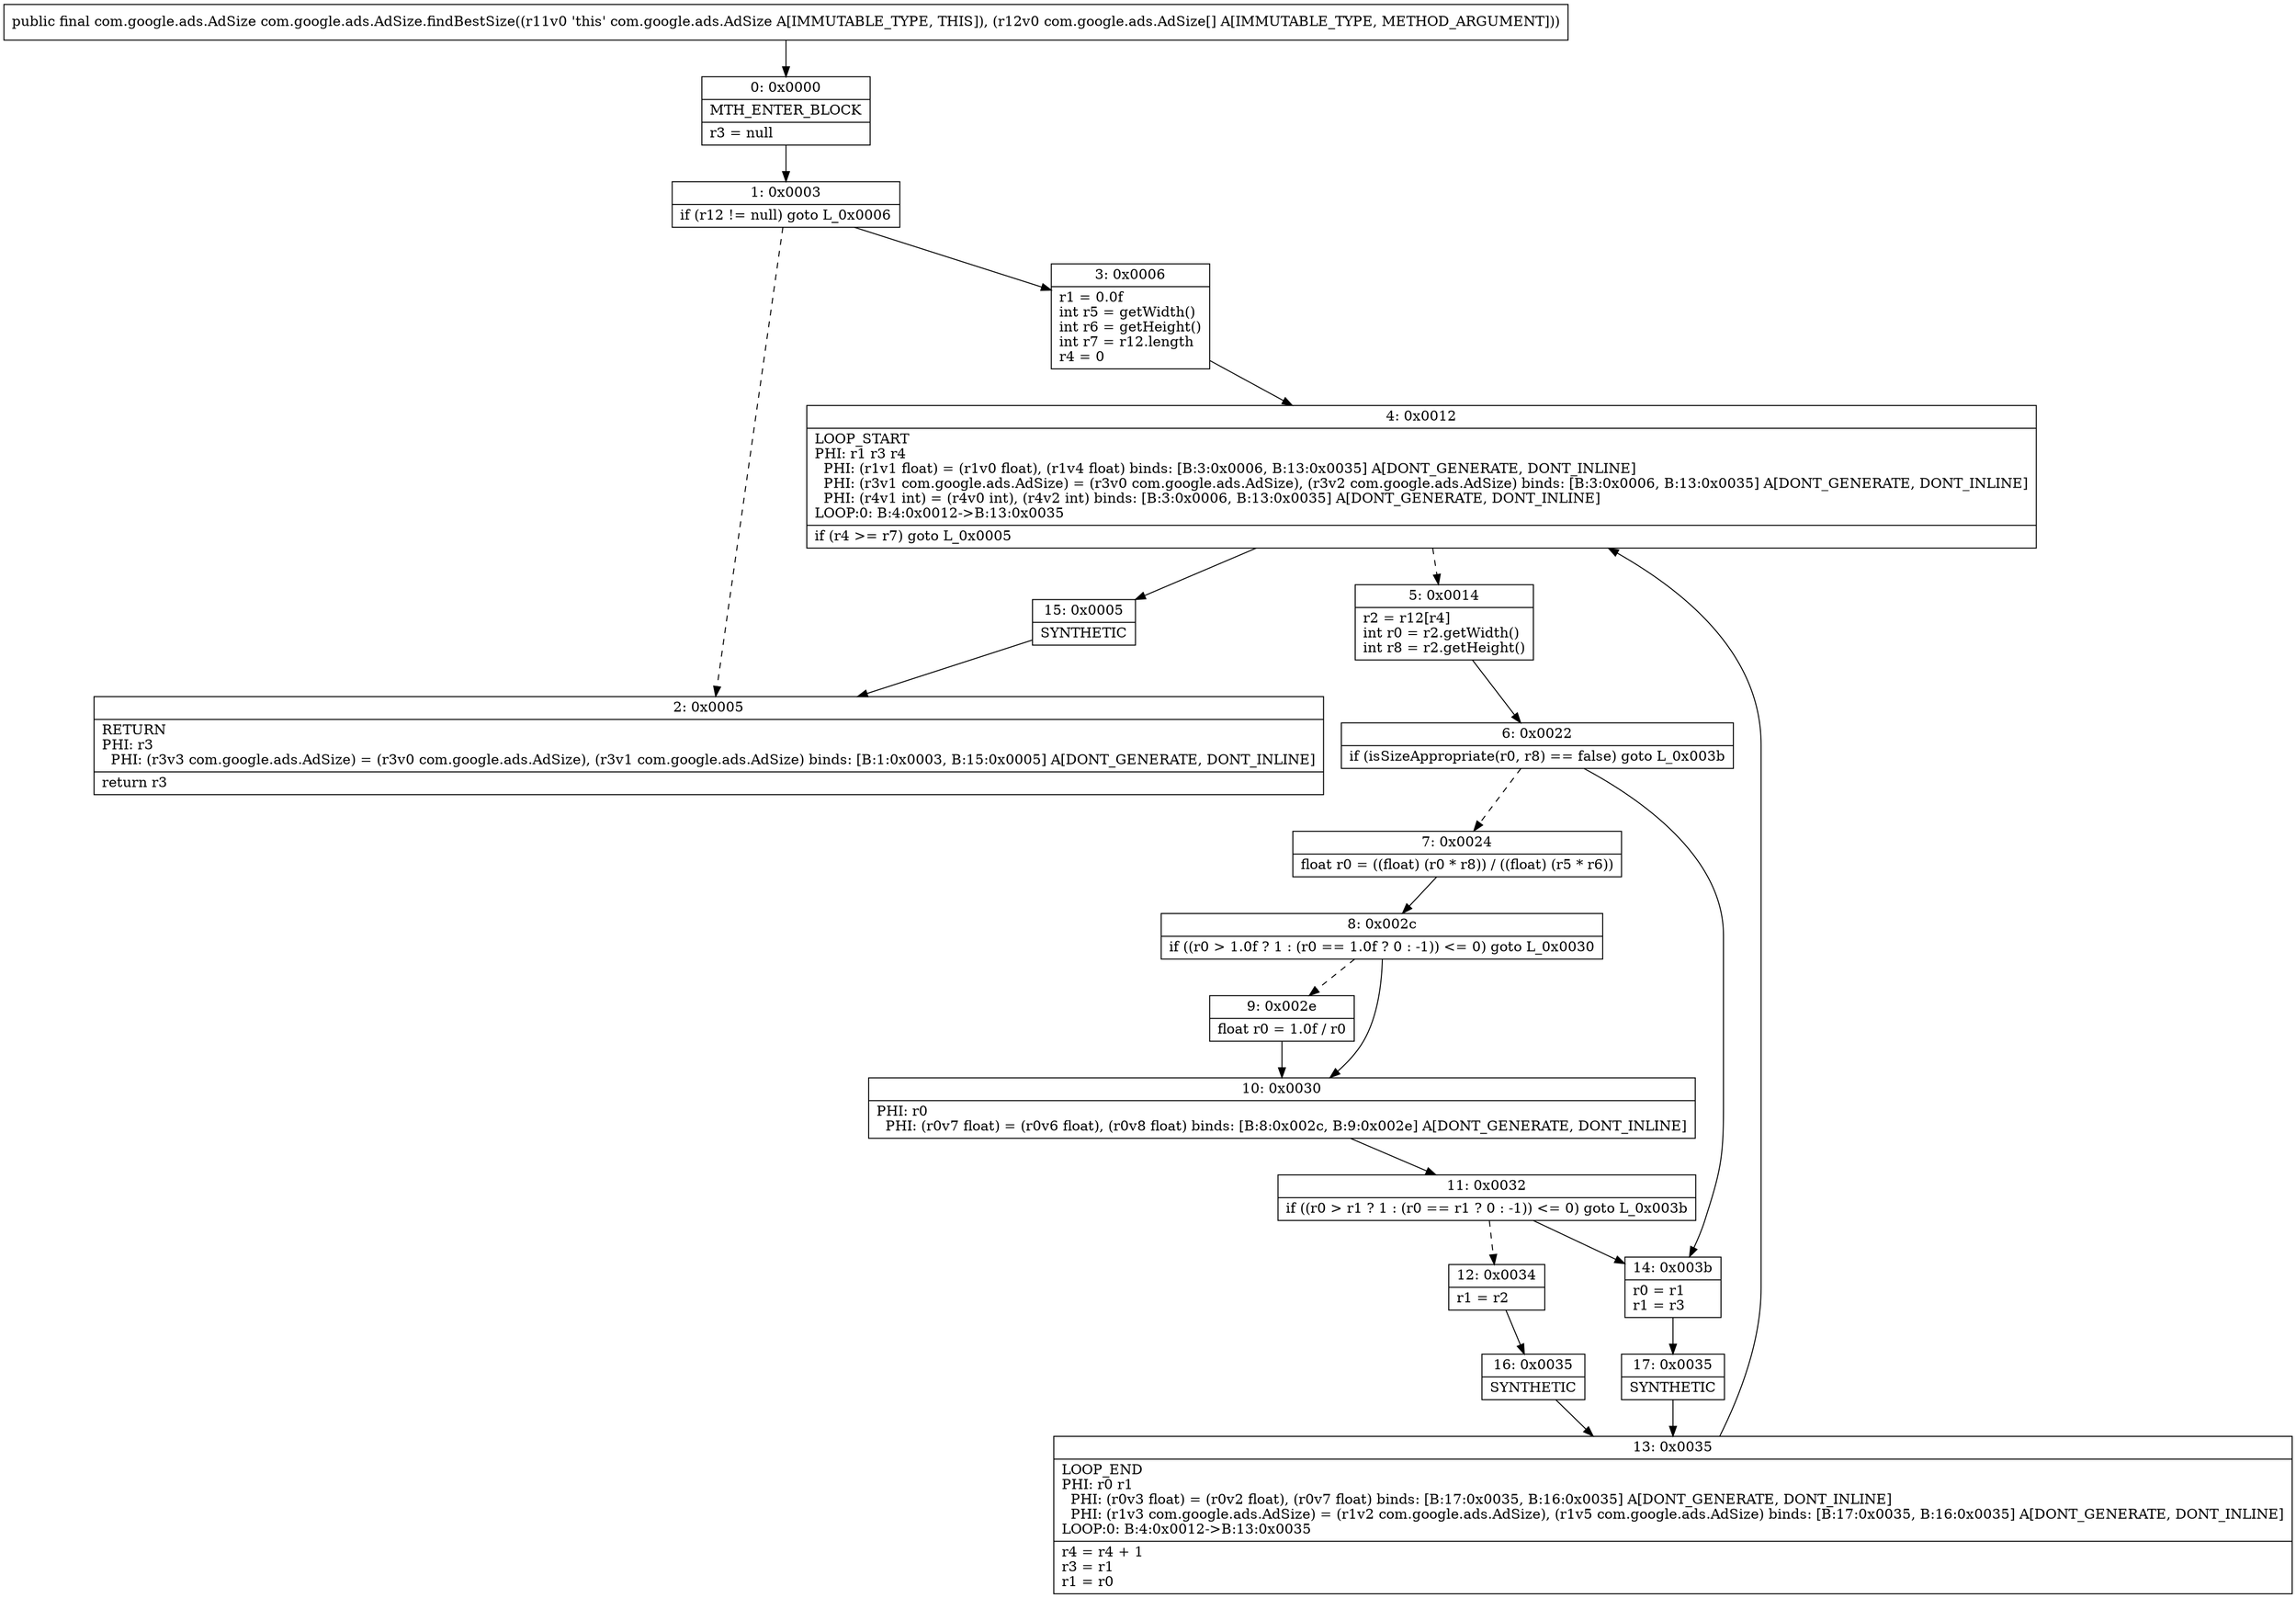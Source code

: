digraph "CFG forcom.google.ads.AdSize.findBestSize([Lcom\/google\/ads\/AdSize;)Lcom\/google\/ads\/AdSize;" {
Node_0 [shape=record,label="{0\:\ 0x0000|MTH_ENTER_BLOCK\l|r3 = null\l}"];
Node_1 [shape=record,label="{1\:\ 0x0003|if (r12 != null) goto L_0x0006\l}"];
Node_2 [shape=record,label="{2\:\ 0x0005|RETURN\lPHI: r3 \l  PHI: (r3v3 com.google.ads.AdSize) = (r3v0 com.google.ads.AdSize), (r3v1 com.google.ads.AdSize) binds: [B:1:0x0003, B:15:0x0005] A[DONT_GENERATE, DONT_INLINE]\l|return r3\l}"];
Node_3 [shape=record,label="{3\:\ 0x0006|r1 = 0.0f\lint r5 = getWidth()\lint r6 = getHeight()\lint r7 = r12.length\lr4 = 0\l}"];
Node_4 [shape=record,label="{4\:\ 0x0012|LOOP_START\lPHI: r1 r3 r4 \l  PHI: (r1v1 float) = (r1v0 float), (r1v4 float) binds: [B:3:0x0006, B:13:0x0035] A[DONT_GENERATE, DONT_INLINE]\l  PHI: (r3v1 com.google.ads.AdSize) = (r3v0 com.google.ads.AdSize), (r3v2 com.google.ads.AdSize) binds: [B:3:0x0006, B:13:0x0035] A[DONT_GENERATE, DONT_INLINE]\l  PHI: (r4v1 int) = (r4v0 int), (r4v2 int) binds: [B:3:0x0006, B:13:0x0035] A[DONT_GENERATE, DONT_INLINE]\lLOOP:0: B:4:0x0012\-\>B:13:0x0035\l|if (r4 \>= r7) goto L_0x0005\l}"];
Node_5 [shape=record,label="{5\:\ 0x0014|r2 = r12[r4]\lint r0 = r2.getWidth()\lint r8 = r2.getHeight()\l}"];
Node_6 [shape=record,label="{6\:\ 0x0022|if (isSizeAppropriate(r0, r8) == false) goto L_0x003b\l}"];
Node_7 [shape=record,label="{7\:\ 0x0024|float r0 = ((float) (r0 * r8)) \/ ((float) (r5 * r6))\l}"];
Node_8 [shape=record,label="{8\:\ 0x002c|if ((r0 \> 1.0f ? 1 : (r0 == 1.0f ? 0 : \-1)) \<= 0) goto L_0x0030\l}"];
Node_9 [shape=record,label="{9\:\ 0x002e|float r0 = 1.0f \/ r0\l}"];
Node_10 [shape=record,label="{10\:\ 0x0030|PHI: r0 \l  PHI: (r0v7 float) = (r0v6 float), (r0v8 float) binds: [B:8:0x002c, B:9:0x002e] A[DONT_GENERATE, DONT_INLINE]\l}"];
Node_11 [shape=record,label="{11\:\ 0x0032|if ((r0 \> r1 ? 1 : (r0 == r1 ? 0 : \-1)) \<= 0) goto L_0x003b\l}"];
Node_12 [shape=record,label="{12\:\ 0x0034|r1 = r2\l}"];
Node_13 [shape=record,label="{13\:\ 0x0035|LOOP_END\lPHI: r0 r1 \l  PHI: (r0v3 float) = (r0v2 float), (r0v7 float) binds: [B:17:0x0035, B:16:0x0035] A[DONT_GENERATE, DONT_INLINE]\l  PHI: (r1v3 com.google.ads.AdSize) = (r1v2 com.google.ads.AdSize), (r1v5 com.google.ads.AdSize) binds: [B:17:0x0035, B:16:0x0035] A[DONT_GENERATE, DONT_INLINE]\lLOOP:0: B:4:0x0012\-\>B:13:0x0035\l|r4 = r4 + 1\lr3 = r1\lr1 = r0\l}"];
Node_14 [shape=record,label="{14\:\ 0x003b|r0 = r1\lr1 = r3\l}"];
Node_15 [shape=record,label="{15\:\ 0x0005|SYNTHETIC\l}"];
Node_16 [shape=record,label="{16\:\ 0x0035|SYNTHETIC\l}"];
Node_17 [shape=record,label="{17\:\ 0x0035|SYNTHETIC\l}"];
MethodNode[shape=record,label="{public final com.google.ads.AdSize com.google.ads.AdSize.findBestSize((r11v0 'this' com.google.ads.AdSize A[IMMUTABLE_TYPE, THIS]), (r12v0 com.google.ads.AdSize[] A[IMMUTABLE_TYPE, METHOD_ARGUMENT])) }"];
MethodNode -> Node_0;
Node_0 -> Node_1;
Node_1 -> Node_2[style=dashed];
Node_1 -> Node_3;
Node_3 -> Node_4;
Node_4 -> Node_5[style=dashed];
Node_4 -> Node_15;
Node_5 -> Node_6;
Node_6 -> Node_7[style=dashed];
Node_6 -> Node_14;
Node_7 -> Node_8;
Node_8 -> Node_9[style=dashed];
Node_8 -> Node_10;
Node_9 -> Node_10;
Node_10 -> Node_11;
Node_11 -> Node_12[style=dashed];
Node_11 -> Node_14;
Node_12 -> Node_16;
Node_13 -> Node_4;
Node_14 -> Node_17;
Node_15 -> Node_2;
Node_16 -> Node_13;
Node_17 -> Node_13;
}

